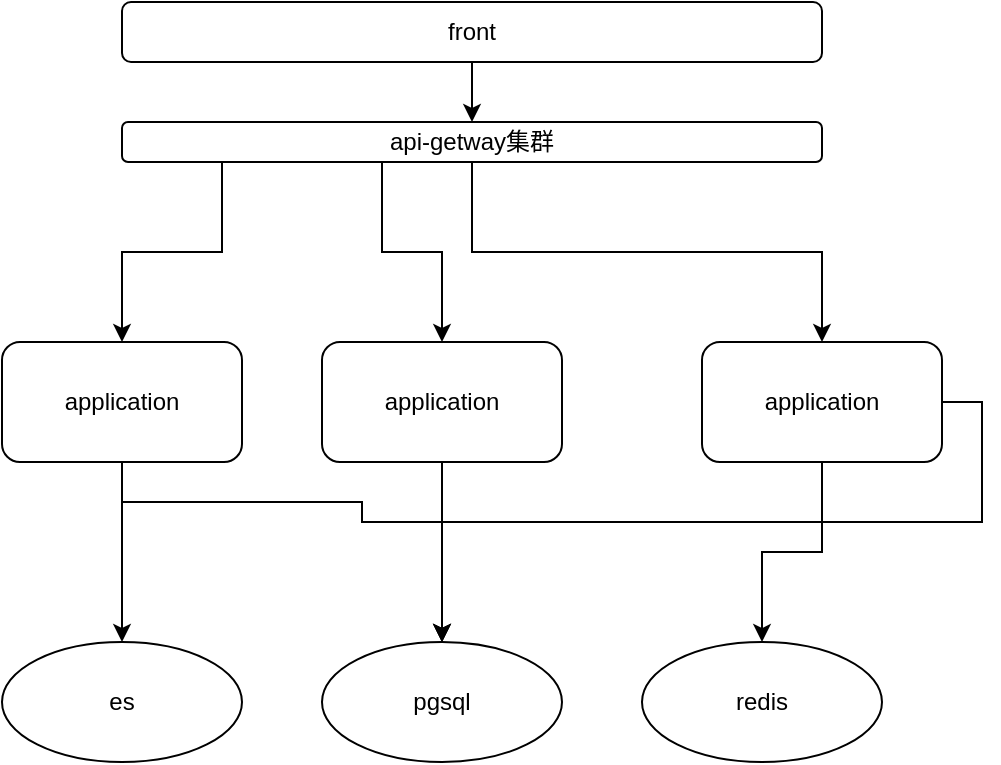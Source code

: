 <mxfile version="17.4.2" type="github">
  <diagram id="GfUnNTJvpRIC29p2By72" name="Page-1">
    <mxGraphModel dx="946" dy="525" grid="1" gridSize="10" guides="1" tooltips="1" connect="1" arrows="1" fold="1" page="1" pageScale="1" pageWidth="827" pageHeight="1169" math="0" shadow="0">
      <root>
        <mxCell id="0" />
        <mxCell id="1" parent="0" />
        <mxCell id="PNUO_cMGpL7IBdXQBsim-5" value="" style="edgeStyle=orthogonalEdgeStyle;rounded=0;orthogonalLoop=1;jettySize=auto;html=1;" edge="1" parent="1" source="PNUO_cMGpL7IBdXQBsim-2" target="PNUO_cMGpL7IBdXQBsim-4">
          <mxGeometry relative="1" as="geometry" />
        </mxCell>
        <mxCell id="PNUO_cMGpL7IBdXQBsim-2" value="front" style="rounded=1;whiteSpace=wrap;html=1;" vertex="1" parent="1">
          <mxGeometry x="210" y="70" width="350" height="30" as="geometry" />
        </mxCell>
        <mxCell id="PNUO_cMGpL7IBdXQBsim-7" value="" style="edgeStyle=orthogonalEdgeStyle;rounded=0;orthogonalLoop=1;jettySize=auto;html=1;" edge="1" parent="1" source="PNUO_cMGpL7IBdXQBsim-4" target="PNUO_cMGpL7IBdXQBsim-6">
          <mxGeometry relative="1" as="geometry">
            <Array as="points">
              <mxPoint x="260" y="195" />
              <mxPoint x="210" y="195" />
            </Array>
          </mxGeometry>
        </mxCell>
        <mxCell id="PNUO_cMGpL7IBdXQBsim-9" value="" style="edgeStyle=orthogonalEdgeStyle;rounded=0;orthogonalLoop=1;jettySize=auto;html=1;" edge="1" parent="1" source="PNUO_cMGpL7IBdXQBsim-4" target="PNUO_cMGpL7IBdXQBsim-8">
          <mxGeometry relative="1" as="geometry">
            <Array as="points">
              <mxPoint x="340" y="195" />
              <mxPoint x="370" y="195" />
            </Array>
          </mxGeometry>
        </mxCell>
        <mxCell id="PNUO_cMGpL7IBdXQBsim-13" value="" style="edgeStyle=orthogonalEdgeStyle;rounded=0;orthogonalLoop=1;jettySize=auto;html=1;" edge="1" parent="1" source="PNUO_cMGpL7IBdXQBsim-4" target="PNUO_cMGpL7IBdXQBsim-12">
          <mxGeometry relative="1" as="geometry" />
        </mxCell>
        <mxCell id="PNUO_cMGpL7IBdXQBsim-4" value="api-getway集群" style="rounded=1;whiteSpace=wrap;html=1;" vertex="1" parent="1">
          <mxGeometry x="210" y="130" width="350" height="20" as="geometry" />
        </mxCell>
        <mxCell id="PNUO_cMGpL7IBdXQBsim-19" value="" style="edgeStyle=orthogonalEdgeStyle;rounded=0;orthogonalLoop=1;jettySize=auto;html=1;" edge="1" parent="1" source="PNUO_cMGpL7IBdXQBsim-6" target="PNUO_cMGpL7IBdXQBsim-18">
          <mxGeometry relative="1" as="geometry" />
        </mxCell>
        <mxCell id="PNUO_cMGpL7IBdXQBsim-23" style="edgeStyle=orthogonalEdgeStyle;rounded=0;orthogonalLoop=1;jettySize=auto;html=1;" edge="1" parent="1" source="PNUO_cMGpL7IBdXQBsim-6" target="PNUO_cMGpL7IBdXQBsim-16">
          <mxGeometry relative="1" as="geometry">
            <mxPoint x="220" y="330" as="targetPoint" />
            <Array as="points">
              <mxPoint x="210" y="320" />
              <mxPoint x="330" y="320" />
              <mxPoint x="330" y="330" />
              <mxPoint x="370" y="330" />
            </Array>
          </mxGeometry>
        </mxCell>
        <mxCell id="PNUO_cMGpL7IBdXQBsim-6" value="application" style="whiteSpace=wrap;html=1;rounded=1;" vertex="1" parent="1">
          <mxGeometry x="150" y="240" width="120" height="60" as="geometry" />
        </mxCell>
        <mxCell id="PNUO_cMGpL7IBdXQBsim-17" value="" style="edgeStyle=orthogonalEdgeStyle;rounded=0;orthogonalLoop=1;jettySize=auto;html=1;" edge="1" parent="1" source="PNUO_cMGpL7IBdXQBsim-8" target="PNUO_cMGpL7IBdXQBsim-16">
          <mxGeometry relative="1" as="geometry" />
        </mxCell>
        <mxCell id="PNUO_cMGpL7IBdXQBsim-8" value="application" style="whiteSpace=wrap;html=1;rounded=1;" vertex="1" parent="1">
          <mxGeometry x="310" y="240" width="120" height="60" as="geometry" />
        </mxCell>
        <mxCell id="PNUO_cMGpL7IBdXQBsim-21" value="" style="edgeStyle=orthogonalEdgeStyle;rounded=0;orthogonalLoop=1;jettySize=auto;html=1;" edge="1" parent="1" source="PNUO_cMGpL7IBdXQBsim-12" target="PNUO_cMGpL7IBdXQBsim-20">
          <mxGeometry relative="1" as="geometry" />
        </mxCell>
        <mxCell id="PNUO_cMGpL7IBdXQBsim-22" style="edgeStyle=orthogonalEdgeStyle;rounded=0;orthogonalLoop=1;jettySize=auto;html=1;entryX=0.5;entryY=0;entryDx=0;entryDy=0;" edge="1" parent="1" source="PNUO_cMGpL7IBdXQBsim-12" target="PNUO_cMGpL7IBdXQBsim-16">
          <mxGeometry relative="1" as="geometry">
            <Array as="points">
              <mxPoint x="640" y="330" />
              <mxPoint x="370" y="330" />
            </Array>
          </mxGeometry>
        </mxCell>
        <mxCell id="PNUO_cMGpL7IBdXQBsim-12" value="application" style="whiteSpace=wrap;html=1;rounded=1;" vertex="1" parent="1">
          <mxGeometry x="500" y="240" width="120" height="60" as="geometry" />
        </mxCell>
        <mxCell id="PNUO_cMGpL7IBdXQBsim-16" value="pgsql" style="ellipse;whiteSpace=wrap;html=1;rounded=1;" vertex="1" parent="1">
          <mxGeometry x="310" y="390" width="120" height="60" as="geometry" />
        </mxCell>
        <mxCell id="PNUO_cMGpL7IBdXQBsim-18" value="es" style="ellipse;whiteSpace=wrap;html=1;rounded=1;" vertex="1" parent="1">
          <mxGeometry x="150" y="390" width="120" height="60" as="geometry" />
        </mxCell>
        <mxCell id="PNUO_cMGpL7IBdXQBsim-20" value="redis" style="ellipse;whiteSpace=wrap;html=1;rounded=1;" vertex="1" parent="1">
          <mxGeometry x="470" y="390" width="120" height="60" as="geometry" />
        </mxCell>
      </root>
    </mxGraphModel>
  </diagram>
</mxfile>
